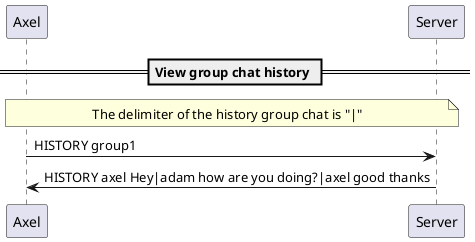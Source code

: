 @startuml
'https://plantuml.com/sequence-diagram

== View group chat history ==
note across: The delimiter of the history group chat is "|"
Axel -> Server: HISTORY group1
Server -> Axel: HISTORY axel Hey|adam how are you doing?|axel good thanks

@enduml
